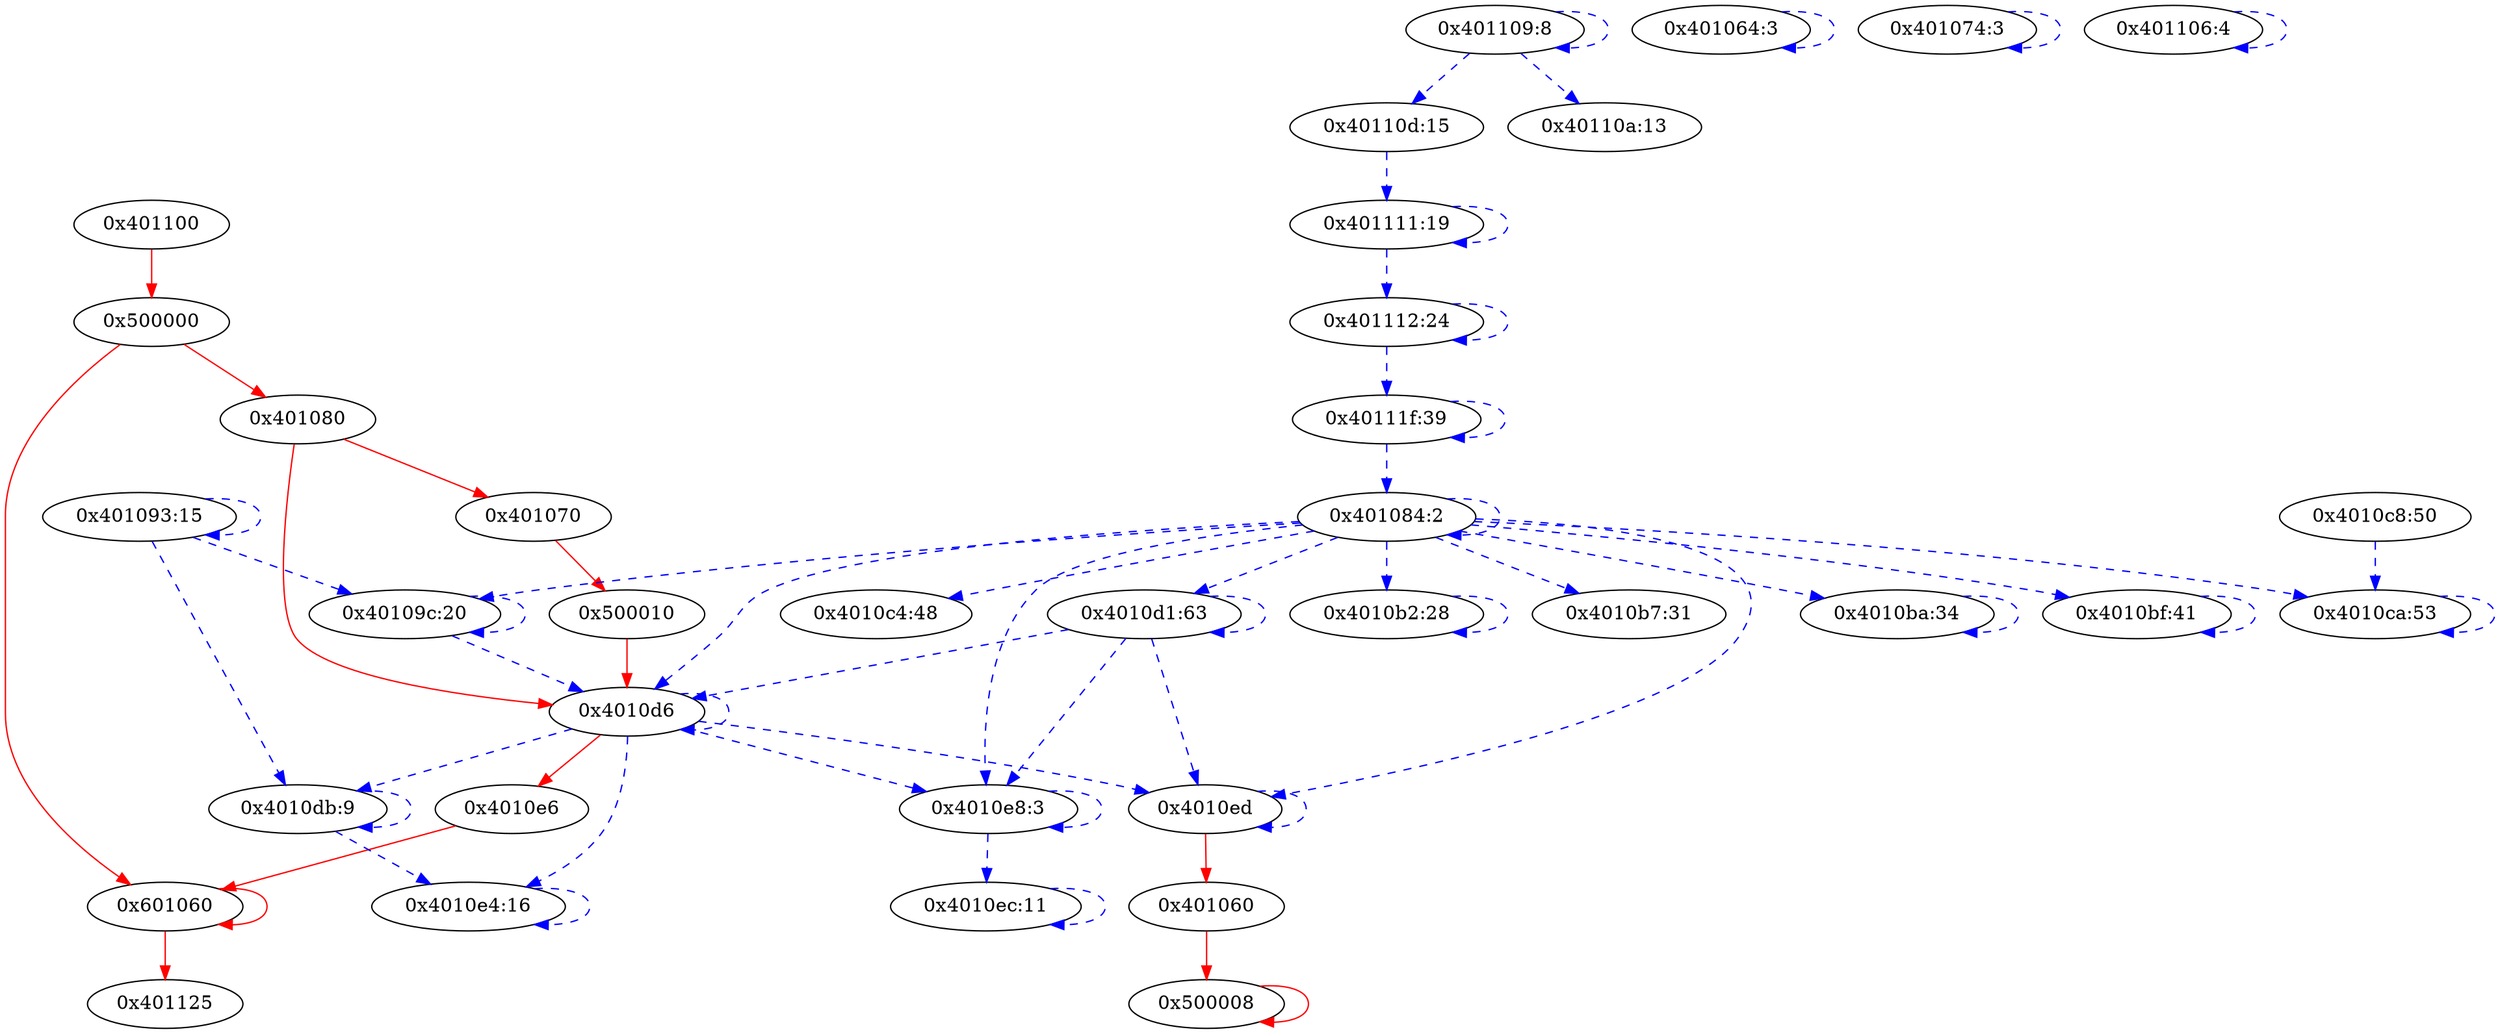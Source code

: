 digraph {
401100 [label="0x401100"];
500000 [label="0x500000"];
401080 [label="0x401080"];
401070 [label="0x401070"];
500010 [label="0x500010"];
"4010d6" [label="0x4010d6"];
"4010e6" [label="0x4010e6"];
"4010ed" [label="0x4010ed"];
601060 [label="0x601060"];
401060 [label="0x401060"];
500008 [label="0x500008"];
401125 [label="0x401125"];
401064 [label="0x401064:3"];
401074 [label="0x401074:3"];
"4010e8" [label="0x4010e8:3"];
"4010db" [label="0x4010db:9"];
"4010e4" [label="0x4010e4:16"];
"4010ec" [label="0x4010ec:11"];
401084 [label="0x401084:2"];
"40109c" [label="0x40109c:20"];
"4010b2" [label="0x4010b2:28"];
"4010b7" [label="0x4010b7:31"];
"4010ba" [label="0x4010ba:34"];
"4010bf" [label="0x4010bf:41"];
"4010c4" [label="0x4010c4:48"];
"4010ca" [label="0x4010ca:53"];
"4010d1" [label="0x4010d1:63"];
401093 [label="0x401093:15"];
"4010c8" [label="0x4010c8:50"];
401106 [label="0x401106:4"];
401109 [label="0x401109:8"];
"40110a" [label="0x40110a:13"];
"40110d" [label="0x40110d:15"];
401111 [label="0x401111:19"];
401112 [label="0x401112:24"];
"40111f" [label="0x40111f:39"];
401100 -> 500000 [type=control, color=red, style=solid];
500000 -> 401080 [type=control, color=red, style=solid];
500000 -> 601060 [type=control, color=red, style=solid];
401080 -> 401070 [type=control, color=red, style=solid];
401080 -> "4010d6" [type=control, color=red, style=solid];
401070 -> 500010 [type=control, color=red, style=solid];
500010 -> "4010d6" [type=control, color=red, style=solid];
"4010d6" -> "4010e6" [type=control, color=red, style=solid];
"4010d6" -> "4010ed" [type=data, color=blue, style=dashed];
"4010d6" -> "4010d6" [type=data, color=blue, style=dashed];
"4010d6" -> "4010e8" [type=data, color=blue, style=dashed];
"4010d6" -> "4010db" [type=data, color=blue, style=dashed];
"4010d6" -> "4010e4" [type=data, color=blue, style=dashed];
"4010e6" -> 601060 [type=control, color=red, style=solid];
"4010ed" -> 401060 [type=control, color=red, style=solid];
"4010ed" -> "4010ed" [type=data, color=blue, style=dashed];
601060 -> 601060 [type=control, color=red, style=solid];
601060 -> 401125 [type=control, color=red, style=solid];
401060 -> 500008 [type=control, color=red, style=solid];
500008 -> 500008 [type=control, color=red, style=solid];
401064 -> 401064 [type=data, color=blue, style=dashed];
401074 -> 401074 [type=data, color=blue, style=dashed];
"4010e8" -> "4010e8" [type=data, color=blue, style=dashed];
"4010e8" -> "4010ec" [type=data, color=blue, style=dashed];
"4010db" -> "4010db" [type=data, color=blue, style=dashed];
"4010db" -> "4010e4" [type=data, color=blue, style=dashed];
"4010e4" -> "4010e4" [type=data, color=blue, style=dashed];
"4010ec" -> "4010ec" [type=data, color=blue, style=dashed];
401084 -> 401084 [type=data, color=blue, style=dashed];
401084 -> "40109c" [type=data, color=blue, style=dashed];
401084 -> "4010b2" [type=data, color=blue, style=dashed];
401084 -> "4010b7" [type=data, color=blue, style=dashed];
401084 -> "4010ba" [type=data, color=blue, style=dashed];
401084 -> "4010bf" [type=data, color=blue, style=dashed];
401084 -> "4010c4" [type=data, color=blue, style=dashed];
401084 -> "4010ca" [type=data, color=blue, style=dashed];
401084 -> "4010d1" [type=data, color=blue, style=dashed];
401084 -> "4010d6" [type=data, color=blue, style=dashed];
401084 -> "4010e8" [type=data, color=blue, style=dashed];
401084 -> "4010ed" [type=data, color=blue, style=dashed];
"40109c" -> "40109c" [type=data, color=blue, style=dashed];
"40109c" -> "4010d6" [type=data, color=blue, style=dashed];
"4010b2" -> "4010b2" [type=data, color=blue, style=dashed];
"4010ba" -> "4010ba" [type=data, color=blue, style=dashed];
"4010bf" -> "4010bf" [type=data, color=blue, style=dashed];
"4010ca" -> "4010ca" [type=data, color=blue, style=dashed];
"4010d1" -> "4010d1" [type=data, color=blue, style=dashed];
"4010d1" -> "4010d6" [type=data, color=blue, style=dashed];
"4010d1" -> "4010e8" [type=data, color=blue, style=dashed];
"4010d1" -> "4010ed" [type=data, color=blue, style=dashed];
401093 -> 401093 [type=data, color=blue, style=dashed];
401093 -> "4010db" [type=data, color=blue, style=dashed];
401093 -> "40109c" [type=data, color=blue, style=dashed];
"4010c8" -> "4010ca" [type=data, color=blue, style=dashed];
401106 -> 401106 [type=data, color=blue, style=dashed];
401109 -> 401109 [type=data, color=blue, style=dashed];
401109 -> "40110a" [type=data, color=blue, style=dashed];
401109 -> "40110d" [type=data, color=blue, style=dashed];
"40110d" -> 401111 [type=data, color=blue, style=dashed];
401111 -> 401111 [type=data, color=blue, style=dashed];
401111 -> 401112 [type=data, color=blue, style=dashed];
401112 -> 401112 [type=data, color=blue, style=dashed];
401112 -> "40111f" [type=data, color=blue, style=dashed];
"40111f" -> "40111f" [type=data, color=blue, style=dashed];
"40111f" -> 401084 [type=data, color=blue, style=dashed];
}
